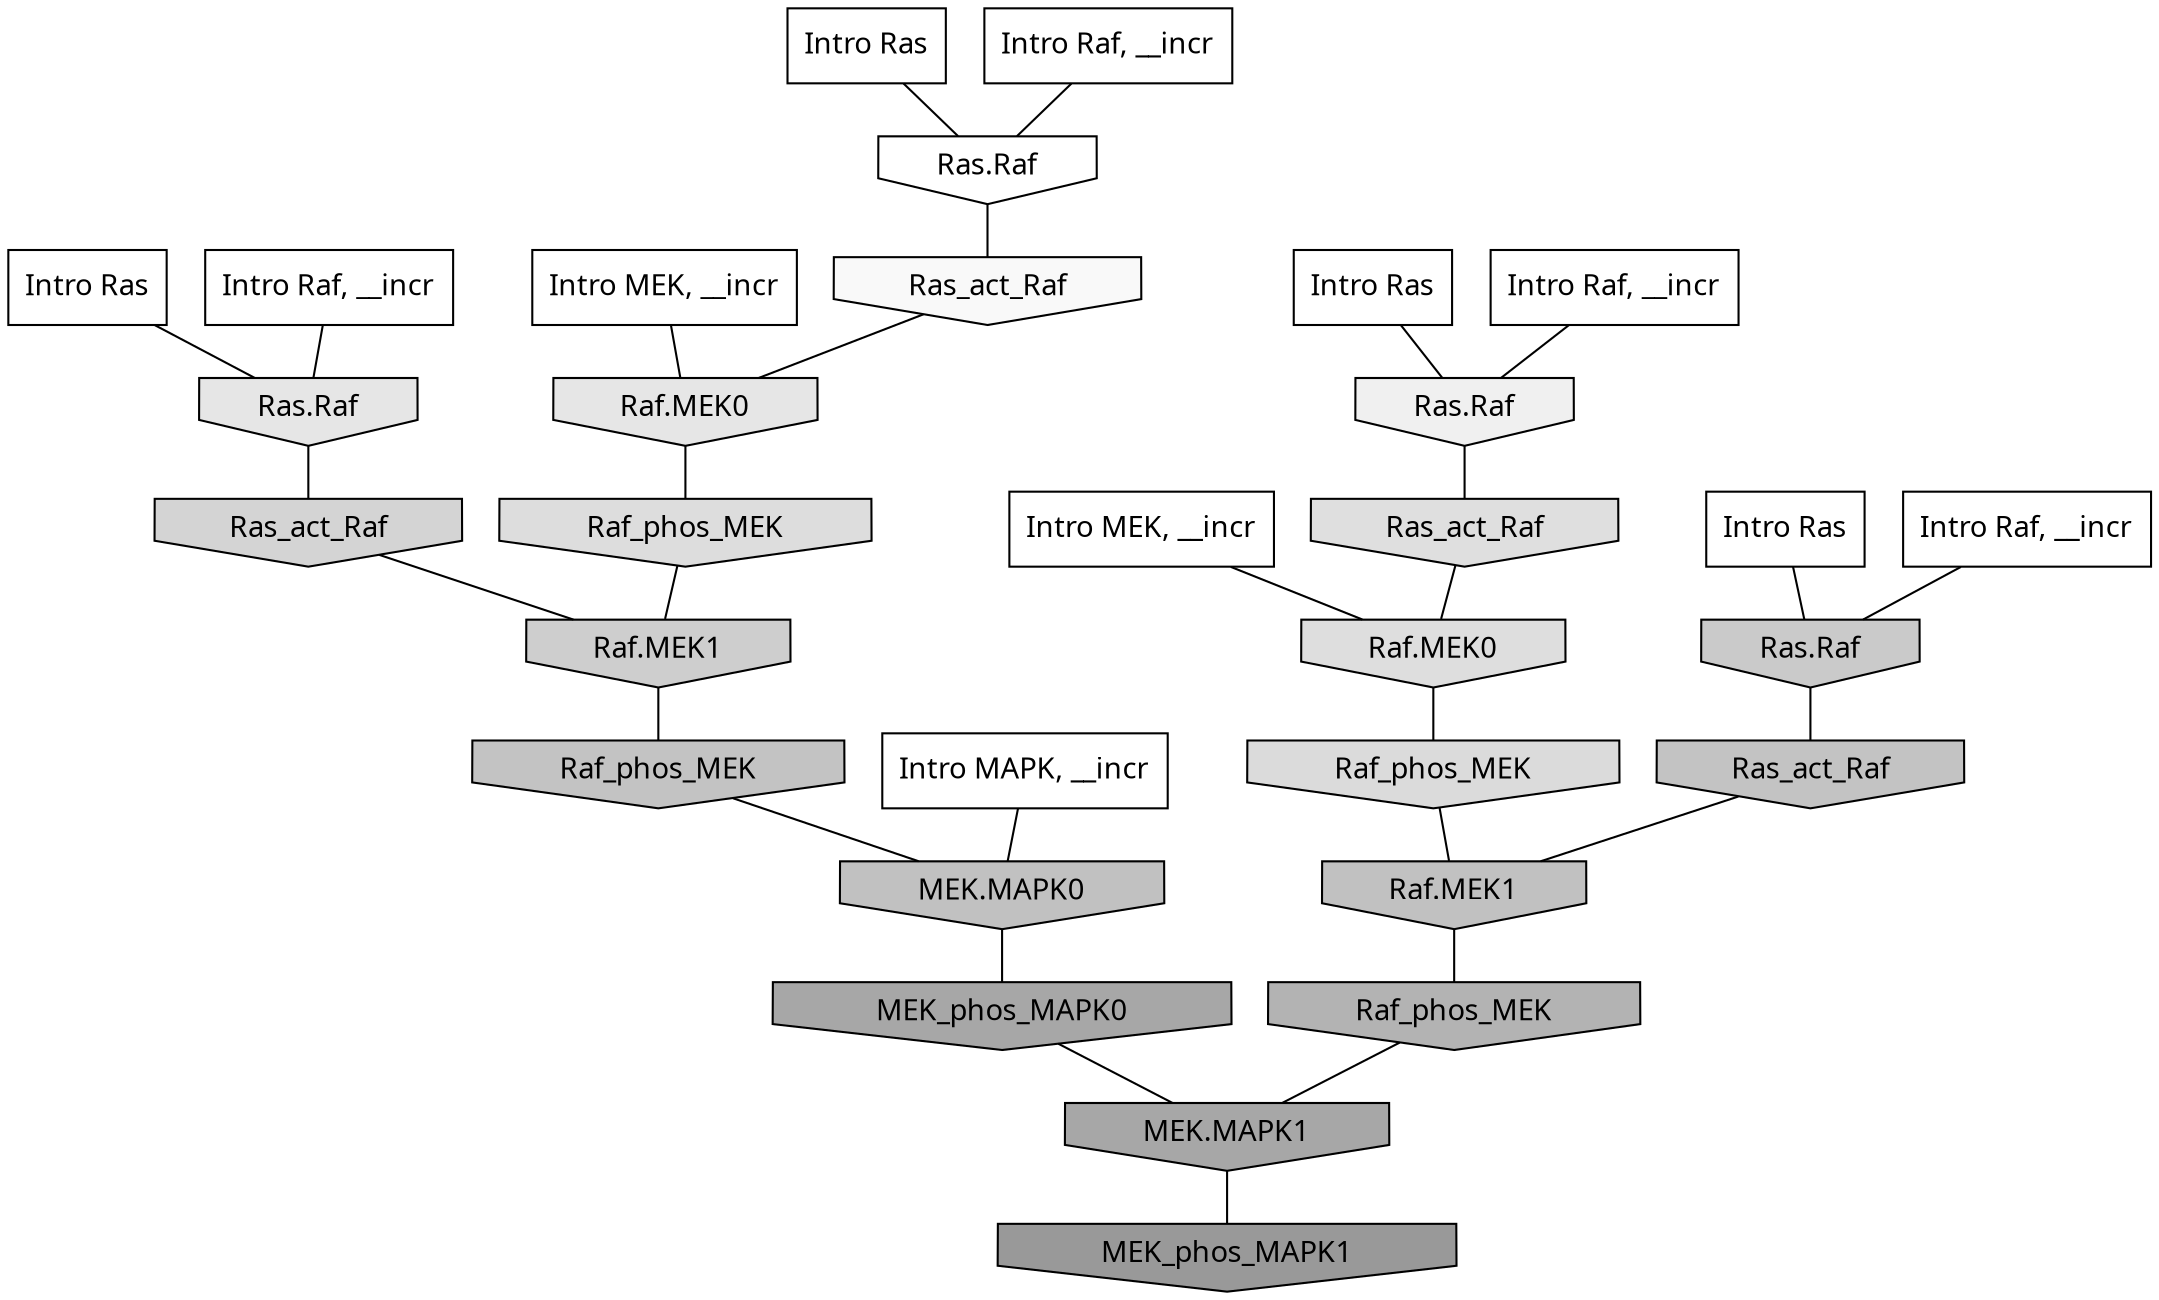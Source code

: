 digraph G{
  rankdir="TB";
  ranksep=0.30;
  node [fontname="CMU Serif"];
  edge [fontname="CMU Serif"];
  
  11 [label="Intro Ras", shape=rectangle, style=filled, fillcolor="0.000 0.000 1.000"]
  
  54 [label="Intro Ras", shape=rectangle, style=filled, fillcolor="0.000 0.000 1.000"]
  
  62 [label="Intro Ras", shape=rectangle, style=filled, fillcolor="0.000 0.000 1.000"]
  
  68 [label="Intro Ras", shape=rectangle, style=filled, fillcolor="0.000 0.000 1.000"]
  
  203 [label="Intro Raf, __incr", shape=rectangle, style=filled, fillcolor="0.000 0.000 1.000"]
  
  322 [label="Intro Raf, __incr", shape=rectangle, style=filled, fillcolor="0.000 0.000 1.000"]
  
  483 [label="Intro Raf, __incr", shape=rectangle, style=filled, fillcolor="0.000 0.000 1.000"]
  
  495 [label="Intro Raf, __incr", shape=rectangle, style=filled, fillcolor="0.000 0.000 1.000"]
  
  1187 [label="Intro MEK, __incr", shape=rectangle, style=filled, fillcolor="0.000 0.000 1.000"]
  
  1874 [label="Intro MEK, __incr", shape=rectangle, style=filled, fillcolor="0.000 0.000 1.000"]
  
  2359 [label="Intro MAPK, __incr", shape=rectangle, style=filled, fillcolor="0.000 0.000 1.000"]
  
  3245 [label="Ras.Raf", shape=invhouse, style=filled, fillcolor="0.000 0.000 1.000"]
  
  3524 [label="Ras_act_Raf", shape=invhouse, style=filled, fillcolor="0.000 0.000 0.973"]
  
  4002 [label="Ras.Raf", shape=invhouse, style=filled, fillcolor="0.000 0.000 0.941"]
  
  4776 [label="Raf.MEK0", shape=invhouse, style=filled, fillcolor="0.000 0.000 0.900"]
  
  4827 [label="Ras.Raf", shape=invhouse, style=filled, fillcolor="0.000 0.000 0.899"]
  
  5331 [label="Ras_act_Raf", shape=invhouse, style=filled, fillcolor="0.000 0.000 0.875"]
  
  5466 [label="Raf.MEK0", shape=invhouse, style=filled, fillcolor="0.000 0.000 0.869"]
  
  5544 [label="Raf_phos_MEK", shape=invhouse, style=filled, fillcolor="0.000 0.000 0.864"]
  
  5717 [label="Raf_phos_MEK", shape=invhouse, style=filled, fillcolor="0.000 0.000 0.856"]
  
  6338 [label="Ras_act_Raf", shape=invhouse, style=filled, fillcolor="0.000 0.000 0.832"]
  
  7192 [label="Raf.MEK1", shape=invhouse, style=filled, fillcolor="0.000 0.000 0.808"]
  
  7893 [label="Ras.Raf", shape=invhouse, style=filled, fillcolor="0.000 0.000 0.790"]
  
  8942 [label="Raf_phos_MEK", shape=invhouse, style=filled, fillcolor="0.000 0.000 0.765"]
  
  9018 [label="Ras_act_Raf", shape=invhouse, style=filled, fillcolor="0.000 0.000 0.763"]
  
  9476 [label="MEK.MAPK0", shape=invhouse, style=filled, fillcolor="0.000 0.000 0.754"]
  
  9544 [label="Raf.MEK1", shape=invhouse, style=filled, fillcolor="0.000 0.000 0.754"]
  
  13039 [label="Raf_phos_MEK", shape=invhouse, style=filled, fillcolor="0.000 0.000 0.701"]
  
  16560 [label="MEK_phos_MAPK0", shape=invhouse, style=filled, fillcolor="0.000 0.000 0.654"]
  
  16572 [label="MEK.MAPK1", shape=invhouse, style=filled, fillcolor="0.000 0.000 0.654"]
  
  18576 [label="MEK_phos_MAPK1", shape=invhouse, style=filled, fillcolor="0.000 0.000 0.600"]
  
  
  16572 -> 18576 [dir=none, color="0.000 0.000 0.000"] 
  16560 -> 16572 [dir=none, color="0.000 0.000 0.000"] 
  13039 -> 16572 [dir=none, color="0.000 0.000 0.000"] 
  9544 -> 13039 [dir=none, color="0.000 0.000 0.000"] 
  9476 -> 16560 [dir=none, color="0.000 0.000 0.000"] 
  9018 -> 9544 [dir=none, color="0.000 0.000 0.000"] 
  8942 -> 9476 [dir=none, color="0.000 0.000 0.000"] 
  7893 -> 9018 [dir=none, color="0.000 0.000 0.000"] 
  7192 -> 8942 [dir=none, color="0.000 0.000 0.000"] 
  6338 -> 7192 [dir=none, color="0.000 0.000 0.000"] 
  5717 -> 9544 [dir=none, color="0.000 0.000 0.000"] 
  5544 -> 7192 [dir=none, color="0.000 0.000 0.000"] 
  5466 -> 5717 [dir=none, color="0.000 0.000 0.000"] 
  5331 -> 5466 [dir=none, color="0.000 0.000 0.000"] 
  4827 -> 6338 [dir=none, color="0.000 0.000 0.000"] 
  4776 -> 5544 [dir=none, color="0.000 0.000 0.000"] 
  4002 -> 5331 [dir=none, color="0.000 0.000 0.000"] 
  3524 -> 4776 [dir=none, color="0.000 0.000 0.000"] 
  3245 -> 3524 [dir=none, color="0.000 0.000 0.000"] 
  2359 -> 9476 [dir=none, color="0.000 0.000 0.000"] 
  1874 -> 5466 [dir=none, color="0.000 0.000 0.000"] 
  1187 -> 4776 [dir=none, color="0.000 0.000 0.000"] 
  495 -> 3245 [dir=none, color="0.000 0.000 0.000"] 
  483 -> 4827 [dir=none, color="0.000 0.000 0.000"] 
  322 -> 4002 [dir=none, color="0.000 0.000 0.000"] 
  203 -> 7893 [dir=none, color="0.000 0.000 0.000"] 
  68 -> 4002 [dir=none, color="0.000 0.000 0.000"] 
  62 -> 3245 [dir=none, color="0.000 0.000 0.000"] 
  54 -> 7893 [dir=none, color="0.000 0.000 0.000"] 
  11 -> 4827 [dir=none, color="0.000 0.000 0.000"] 
  
  }
